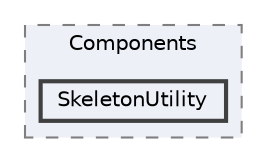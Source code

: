 digraph "external/spine-runtimes/spine-unity/Assets/Spine/Runtime/spine-unity/Components/SkeletonUtility"
{
 // LATEX_PDF_SIZE
  bgcolor="transparent";
  edge [fontname=Helvetica,fontsize=10,labelfontname=Helvetica,labelfontsize=10];
  node [fontname=Helvetica,fontsize=10,shape=box,height=0.2,width=0.4];
  compound=true
  subgraph clusterdir_c3b4a8434a7616bb484d8d1ccb2a6b81 {
    graph [ bgcolor="#edf0f7", pencolor="grey50", label="Components", fontname=Helvetica,fontsize=10 style="filled,dashed", URL="dir_c3b4a8434a7616bb484d8d1ccb2a6b81.html",tooltip=""]
  dir_f805339caeb78663c66538f84ceb35ab [label="SkeletonUtility", fillcolor="#edf0f7", color="grey25", style="filled,bold", URL="dir_f805339caeb78663c66538f84ceb35ab.html",tooltip=""];
  }
}
